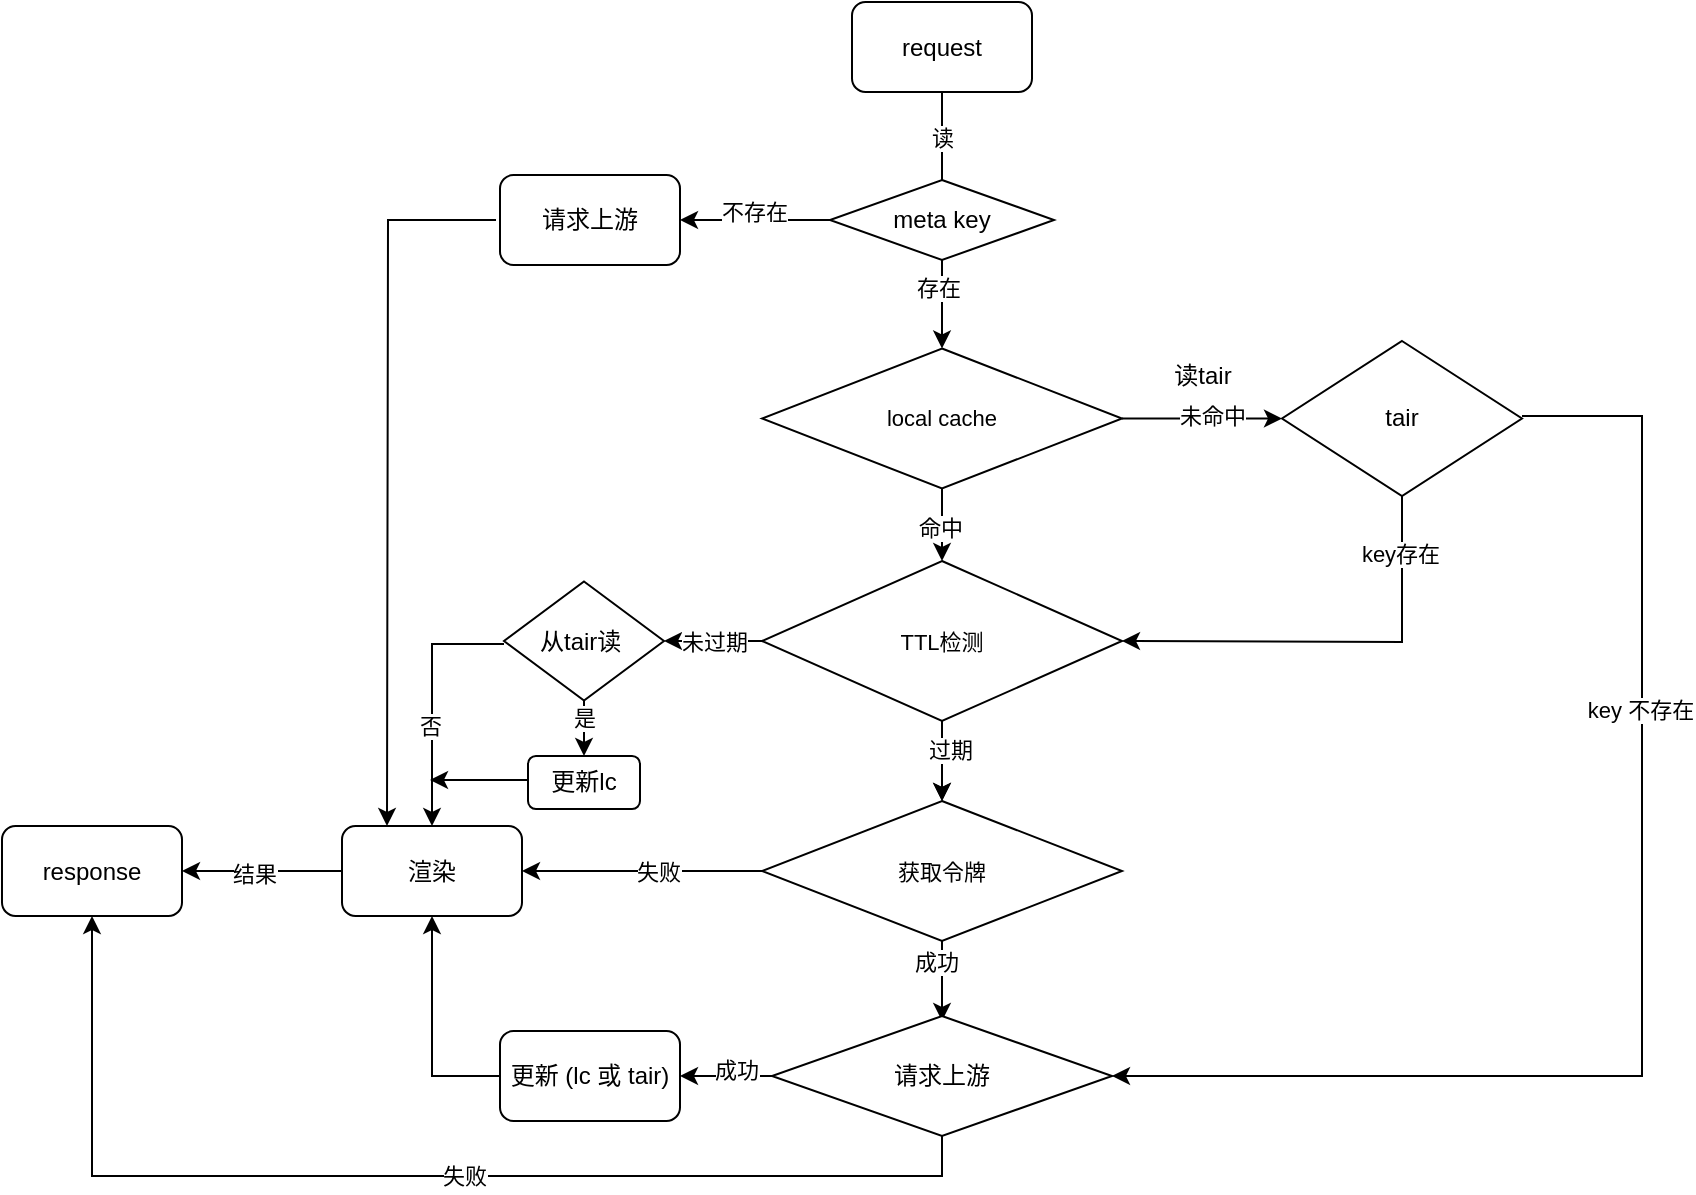 <mxfile version="15.8.6" type="github">
  <diagram id="NvEv5xaT72A0xeevjUX6" name="Page-1">
    <mxGraphModel dx="946" dy="591" grid="0" gridSize="10" guides="1" tooltips="1" connect="1" arrows="1" fold="1" page="0" pageScale="1" pageWidth="827" pageHeight="1169" math="0" shadow="0">
      <root>
        <mxCell id="0" />
        <mxCell id="1" parent="0" />
        <mxCell id="xxYR3Yal_5X2FMV1pGKi-15" value="" style="edgeStyle=orthogonalEdgeStyle;rounded=0;orthogonalLoop=1;jettySize=auto;html=1;" edge="1" parent="1" source="xxYR3Yal_5X2FMV1pGKi-3" target="xxYR3Yal_5X2FMV1pGKi-14">
          <mxGeometry relative="1" as="geometry" />
        </mxCell>
        <mxCell id="xxYR3Yal_5X2FMV1pGKi-20" value="命中" style="edgeLabel;html=1;align=center;verticalAlign=middle;resizable=0;points=[];" vertex="1" connectable="0" parent="xxYR3Yal_5X2FMV1pGKi-15">
          <mxGeometry x="-0.129" y="-1" relative="1" as="geometry">
            <mxPoint as="offset" />
          </mxGeometry>
        </mxCell>
        <mxCell id="xxYR3Yal_5X2FMV1pGKi-43" value="" style="edgeStyle=orthogonalEdgeStyle;rounded=0;orthogonalLoop=1;jettySize=auto;html=1;entryX=0;entryY=0.5;entryDx=0;entryDy=0;" edge="1" parent="1" source="xxYR3Yal_5X2FMV1pGKi-3" target="xxYR3Yal_5X2FMV1pGKi-68">
          <mxGeometry relative="1" as="geometry">
            <mxPoint x="750" y="365" as="targetPoint" />
          </mxGeometry>
        </mxCell>
        <mxCell id="xxYR3Yal_5X2FMV1pGKi-44" value="未命中" style="edgeLabel;html=1;align=center;verticalAlign=middle;resizable=0;points=[];" vertex="1" connectable="0" parent="xxYR3Yal_5X2FMV1pGKi-43">
          <mxGeometry x="0.114" y="3" relative="1" as="geometry">
            <mxPoint y="1" as="offset" />
          </mxGeometry>
        </mxCell>
        <mxCell id="xxYR3Yal_5X2FMV1pGKi-3" value="&lt;span style=&quot;font-size: 11px ; background-color: rgb(255 , 255 , 255)&quot;&gt;local cache&lt;/span&gt;" style="rhombus;whiteSpace=wrap;html=1;" vertex="1" parent="1">
          <mxGeometry x="500" y="336.25" width="180" height="70" as="geometry" />
        </mxCell>
        <mxCell id="xxYR3Yal_5X2FMV1pGKi-70" value="" style="edgeStyle=orthogonalEdgeStyle;rounded=0;orthogonalLoop=1;jettySize=auto;html=1;" edge="1" parent="1" source="xxYR3Yal_5X2FMV1pGKi-5">
          <mxGeometry relative="1" as="geometry">
            <mxPoint x="590" y="286" as="targetPoint" />
          </mxGeometry>
        </mxCell>
        <mxCell id="xxYR3Yal_5X2FMV1pGKi-72" value="读" style="edgeLabel;html=1;align=center;verticalAlign=middle;resizable=0;points=[];" vertex="1" connectable="0" parent="xxYR3Yal_5X2FMV1pGKi-70">
          <mxGeometry x="-0.418" relative="1" as="geometry">
            <mxPoint as="offset" />
          </mxGeometry>
        </mxCell>
        <mxCell id="xxYR3Yal_5X2FMV1pGKi-5" value="request" style="rounded=1;whiteSpace=wrap;html=1;" vertex="1" parent="1">
          <mxGeometry x="545" y="163" width="90" height="45" as="geometry" />
        </mxCell>
        <mxCell id="xxYR3Yal_5X2FMV1pGKi-49" value="" style="edgeStyle=orthogonalEdgeStyle;rounded=0;orthogonalLoop=1;jettySize=auto;html=1;" edge="1" parent="1" source="xxYR3Yal_5X2FMV1pGKi-12" target="xxYR3Yal_5X2FMV1pGKi-48">
          <mxGeometry relative="1" as="geometry" />
        </mxCell>
        <mxCell id="xxYR3Yal_5X2FMV1pGKi-102" value="结果" style="edgeLabel;html=1;align=center;verticalAlign=middle;resizable=0;points=[];" vertex="1" connectable="0" parent="xxYR3Yal_5X2FMV1pGKi-49">
          <mxGeometry x="0.1" y="1" relative="1" as="geometry">
            <mxPoint as="offset" />
          </mxGeometry>
        </mxCell>
        <mxCell id="xxYR3Yal_5X2FMV1pGKi-12" value="渲染" style="rounded=1;whiteSpace=wrap;html=1;" vertex="1" parent="1">
          <mxGeometry x="290" y="575" width="90" height="45" as="geometry" />
        </mxCell>
        <mxCell id="xxYR3Yal_5X2FMV1pGKi-18" value="" style="edgeStyle=orthogonalEdgeStyle;rounded=0;orthogonalLoop=1;jettySize=auto;html=1;" edge="1" parent="1" source="xxYR3Yal_5X2FMV1pGKi-14">
          <mxGeometry relative="1" as="geometry">
            <mxPoint x="590" y="562.5" as="targetPoint" />
          </mxGeometry>
        </mxCell>
        <mxCell id="xxYR3Yal_5X2FMV1pGKi-19" value="是" style="edgeLabel;html=1;align=center;verticalAlign=middle;resizable=0;points=[];" vertex="1" connectable="0" parent="xxYR3Yal_5X2FMV1pGKi-18">
          <mxGeometry x="-0.25" y="2" relative="1" as="geometry">
            <mxPoint as="offset" />
          </mxGeometry>
        </mxCell>
        <mxCell id="xxYR3Yal_5X2FMV1pGKi-21" value="" style="edgeStyle=orthogonalEdgeStyle;rounded=0;orthogonalLoop=1;jettySize=auto;html=1;" edge="1" parent="1" source="xxYR3Yal_5X2FMV1pGKi-14">
          <mxGeometry relative="1" as="geometry">
            <mxPoint x="590" y="562.5" as="targetPoint" />
          </mxGeometry>
        </mxCell>
        <mxCell id="xxYR3Yal_5X2FMV1pGKi-46" value="过期" style="edgeLabel;html=1;align=center;verticalAlign=middle;resizable=0;points=[];" vertex="1" connectable="0" parent="xxYR3Yal_5X2FMV1pGKi-21">
          <mxGeometry x="-0.32" y="4" relative="1" as="geometry">
            <mxPoint as="offset" />
          </mxGeometry>
        </mxCell>
        <mxCell id="xxYR3Yal_5X2FMV1pGKi-104" value="" style="edgeStyle=orthogonalEdgeStyle;rounded=0;orthogonalLoop=1;jettySize=auto;html=1;" edge="1" parent="1" source="xxYR3Yal_5X2FMV1pGKi-14">
          <mxGeometry relative="1" as="geometry">
            <mxPoint x="451" y="482.5" as="targetPoint" />
          </mxGeometry>
        </mxCell>
        <mxCell id="xxYR3Yal_5X2FMV1pGKi-113" value="未过期" style="edgeLabel;html=1;align=center;verticalAlign=middle;resizable=0;points=[];" vertex="1" connectable="0" parent="xxYR3Yal_5X2FMV1pGKi-104">
          <mxGeometry x="0.02" relative="1" as="geometry">
            <mxPoint as="offset" />
          </mxGeometry>
        </mxCell>
        <mxCell id="xxYR3Yal_5X2FMV1pGKi-14" value="&lt;span style=&quot;font-size: 11px ; background-color: rgb(255 , 255 , 255)&quot;&gt;TTL检测&lt;/span&gt;" style="rhombus;whiteSpace=wrap;html=1;" vertex="1" parent="1">
          <mxGeometry x="500" y="442.5" width="180" height="80" as="geometry" />
        </mxCell>
        <mxCell id="xxYR3Yal_5X2FMV1pGKi-25" value="" style="edgeStyle=orthogonalEdgeStyle;rounded=0;orthogonalLoop=1;jettySize=auto;html=1;" edge="1" parent="1" source="xxYR3Yal_5X2FMV1pGKi-22">
          <mxGeometry relative="1" as="geometry">
            <mxPoint x="590" y="672.5" as="targetPoint" />
          </mxGeometry>
        </mxCell>
        <mxCell id="xxYR3Yal_5X2FMV1pGKi-26" value="成功" style="edgeLabel;html=1;align=center;verticalAlign=middle;resizable=0;points=[];" vertex="1" connectable="0" parent="xxYR3Yal_5X2FMV1pGKi-25">
          <mxGeometry x="-0.5" y="-3" relative="1" as="geometry">
            <mxPoint as="offset" />
          </mxGeometry>
        </mxCell>
        <mxCell id="xxYR3Yal_5X2FMV1pGKi-47" value="" style="edgeStyle=orthogonalEdgeStyle;rounded=0;orthogonalLoop=1;jettySize=auto;html=1;" edge="1" parent="1" source="xxYR3Yal_5X2FMV1pGKi-22" target="xxYR3Yal_5X2FMV1pGKi-12">
          <mxGeometry relative="1" as="geometry" />
        </mxCell>
        <mxCell id="xxYR3Yal_5X2FMV1pGKi-53" value="失败" style="edgeLabel;html=1;align=center;verticalAlign=middle;resizable=0;points=[];" vertex="1" connectable="0" parent="xxYR3Yal_5X2FMV1pGKi-47">
          <mxGeometry x="-0.133" relative="1" as="geometry">
            <mxPoint as="offset" />
          </mxGeometry>
        </mxCell>
        <mxCell id="xxYR3Yal_5X2FMV1pGKi-22" value="&lt;span style=&quot;font-size: 11px ; background-color: rgb(255 , 255 , 255)&quot;&gt;获取令牌&lt;/span&gt;" style="rhombus;whiteSpace=wrap;html=1;" vertex="1" parent="1">
          <mxGeometry x="500" y="562.5" width="180" height="70" as="geometry" />
        </mxCell>
        <mxCell id="xxYR3Yal_5X2FMV1pGKi-48" value="response" style="rounded=1;whiteSpace=wrap;html=1;" vertex="1" parent="1">
          <mxGeometry x="120" y="575" width="90" height="45" as="geometry" />
        </mxCell>
        <mxCell id="xxYR3Yal_5X2FMV1pGKi-50" value="" style="endArrow=classic;html=1;rounded=0;entryX=1;entryY=0.5;entryDx=0;entryDy=0;exitX=0.5;exitY=1;exitDx=0;exitDy=0;" edge="1" parent="1" source="xxYR3Yal_5X2FMV1pGKi-68" target="xxYR3Yal_5X2FMV1pGKi-14">
          <mxGeometry width="50" height="50" relative="1" as="geometry">
            <mxPoint x="840" y="400" as="sourcePoint" />
            <mxPoint x="890" y="350" as="targetPoint" />
            <Array as="points">
              <mxPoint x="820" y="483" />
            </Array>
          </mxGeometry>
        </mxCell>
        <mxCell id="xxYR3Yal_5X2FMV1pGKi-51" value="key存在" style="edgeLabel;html=1;align=center;verticalAlign=middle;resizable=0;points=[];" vertex="1" connectable="0" parent="xxYR3Yal_5X2FMV1pGKi-50">
          <mxGeometry x="-0.726" y="-1" relative="1" as="geometry">
            <mxPoint as="offset" />
          </mxGeometry>
        </mxCell>
        <mxCell id="xxYR3Yal_5X2FMV1pGKi-90" value="" style="edgeStyle=orthogonalEdgeStyle;rounded=0;orthogonalLoop=1;jettySize=auto;html=1;" edge="1" parent="1" source="xxYR3Yal_5X2FMV1pGKi-64" target="xxYR3Yal_5X2FMV1pGKi-89">
          <mxGeometry relative="1" as="geometry" />
        </mxCell>
        <mxCell id="xxYR3Yal_5X2FMV1pGKi-91" value="成功" style="edgeLabel;html=1;align=center;verticalAlign=middle;resizable=0;points=[];" vertex="1" connectable="0" parent="xxYR3Yal_5X2FMV1pGKi-90">
          <mxGeometry x="-0.2" y="-3" relative="1" as="geometry">
            <mxPoint as="offset" />
          </mxGeometry>
        </mxCell>
        <mxCell id="xxYR3Yal_5X2FMV1pGKi-64" value="请求上游" style="rhombus;whiteSpace=wrap;html=1;" vertex="1" parent="1">
          <mxGeometry x="505" y="670" width="170" height="60" as="geometry" />
        </mxCell>
        <mxCell id="xxYR3Yal_5X2FMV1pGKi-68" value="tair" style="rhombus;whiteSpace=wrap;html=1;" vertex="1" parent="1">
          <mxGeometry x="760" y="332.5" width="120" height="77.5" as="geometry" />
        </mxCell>
        <mxCell id="xxYR3Yal_5X2FMV1pGKi-74" value="读tair" style="text;html=1;align=center;verticalAlign=middle;resizable=0;points=[];autosize=1;strokeColor=none;fillColor=none;" vertex="1" parent="1">
          <mxGeometry x="700" y="340" width="40" height="20" as="geometry" />
        </mxCell>
        <mxCell id="xxYR3Yal_5X2FMV1pGKi-81" value="" style="endArrow=classic;html=1;rounded=0;entryX=1;entryY=0.5;entryDx=0;entryDy=0;" edge="1" parent="1" target="xxYR3Yal_5X2FMV1pGKi-64">
          <mxGeometry width="50" height="50" relative="1" as="geometry">
            <mxPoint x="880" y="370" as="sourcePoint" />
            <mxPoint x="730" y="700" as="targetPoint" />
            <Array as="points">
              <mxPoint x="940" y="370" />
              <mxPoint x="940" y="700" />
            </Array>
          </mxGeometry>
        </mxCell>
        <mxCell id="xxYR3Yal_5X2FMV1pGKi-82" value="key 不存在" style="edgeLabel;html=1;align=center;verticalAlign=middle;resizable=0;points=[];" vertex="1" connectable="0" parent="xxYR3Yal_5X2FMV1pGKi-81">
          <mxGeometry x="-0.368" y="-1" relative="1" as="geometry">
            <mxPoint as="offset" />
          </mxGeometry>
        </mxCell>
        <mxCell id="xxYR3Yal_5X2FMV1pGKi-89" value="更新 (lc 或 tair)" style="rounded=1;whiteSpace=wrap;html=1;" vertex="1" parent="1">
          <mxGeometry x="369" y="677.5" width="90" height="45" as="geometry" />
        </mxCell>
        <mxCell id="xxYR3Yal_5X2FMV1pGKi-94" value="" style="endArrow=classic;html=1;rounded=0;entryX=0.5;entryY=1;entryDx=0;entryDy=0;exitX=0;exitY=0.5;exitDx=0;exitDy=0;" edge="1" parent="1" source="xxYR3Yal_5X2FMV1pGKi-89" target="xxYR3Yal_5X2FMV1pGKi-12">
          <mxGeometry width="50" height="50" relative="1" as="geometry">
            <mxPoint x="350" y="700" as="sourcePoint" />
            <mxPoint x="400" y="650" as="targetPoint" />
            <Array as="points">
              <mxPoint x="335" y="700" />
            </Array>
          </mxGeometry>
        </mxCell>
        <mxCell id="xxYR3Yal_5X2FMV1pGKi-95" value="" style="endArrow=classic;html=1;rounded=0;entryX=0.5;entryY=1;entryDx=0;entryDy=0;" edge="1" parent="1" target="xxYR3Yal_5X2FMV1pGKi-48">
          <mxGeometry width="50" height="50" relative="1" as="geometry">
            <mxPoint x="590" y="730" as="sourcePoint" />
            <mxPoint x="640" y="680" as="targetPoint" />
            <Array as="points">
              <mxPoint x="590" y="750" />
              <mxPoint x="165" y="750" />
            </Array>
          </mxGeometry>
        </mxCell>
        <mxCell id="xxYR3Yal_5X2FMV1pGKi-96" value="失败" style="edgeLabel;html=1;align=center;verticalAlign=middle;resizable=0;points=[];" vertex="1" connectable="0" parent="xxYR3Yal_5X2FMV1pGKi-95">
          <mxGeometry x="-0.099" relative="1" as="geometry">
            <mxPoint as="offset" />
          </mxGeometry>
        </mxCell>
        <mxCell id="xxYR3Yal_5X2FMV1pGKi-109" value="" style="edgeStyle=orthogonalEdgeStyle;rounded=0;orthogonalLoop=1;jettySize=auto;html=1;" edge="1" parent="1" source="xxYR3Yal_5X2FMV1pGKi-105" target="xxYR3Yal_5X2FMV1pGKi-108">
          <mxGeometry relative="1" as="geometry" />
        </mxCell>
        <mxCell id="xxYR3Yal_5X2FMV1pGKi-112" value="是" style="edgeLabel;html=1;align=center;verticalAlign=middle;resizable=0;points=[];" vertex="1" connectable="0" parent="xxYR3Yal_5X2FMV1pGKi-109">
          <mxGeometry x="0.274" relative="1" as="geometry">
            <mxPoint as="offset" />
          </mxGeometry>
        </mxCell>
        <mxCell id="xxYR3Yal_5X2FMV1pGKi-105" value="从tair读&amp;nbsp;" style="rhombus;whiteSpace=wrap;html=1;" vertex="1" parent="1">
          <mxGeometry x="371" y="452.75" width="80" height="59.5" as="geometry" />
        </mxCell>
        <mxCell id="xxYR3Yal_5X2FMV1pGKi-106" value="" style="endArrow=classic;html=1;rounded=0;entryX=0.5;entryY=0;entryDx=0;entryDy=0;" edge="1" parent="1" target="xxYR3Yal_5X2FMV1pGKi-12">
          <mxGeometry width="50" height="50" relative="1" as="geometry">
            <mxPoint x="371" y="484" as="sourcePoint" />
            <mxPoint x="421" y="434" as="targetPoint" />
            <Array as="points">
              <mxPoint x="335" y="484" />
            </Array>
          </mxGeometry>
        </mxCell>
        <mxCell id="xxYR3Yal_5X2FMV1pGKi-107" value="否" style="edgeLabel;html=1;align=center;verticalAlign=middle;resizable=0;points=[];" vertex="1" connectable="0" parent="xxYR3Yal_5X2FMV1pGKi-106">
          <mxGeometry x="0.213" y="-1" relative="1" as="geometry">
            <mxPoint as="offset" />
          </mxGeometry>
        </mxCell>
        <mxCell id="xxYR3Yal_5X2FMV1pGKi-108" value="更新lc" style="rounded=1;whiteSpace=wrap;html=1;" vertex="1" parent="1">
          <mxGeometry x="383" y="540" width="56" height="26.5" as="geometry" />
        </mxCell>
        <mxCell id="xxYR3Yal_5X2FMV1pGKi-110" value="" style="endArrow=classic;html=1;rounded=0;" edge="1" parent="1">
          <mxGeometry width="50" height="50" relative="1" as="geometry">
            <mxPoint x="383" y="552" as="sourcePoint" />
            <mxPoint x="334" y="552" as="targetPoint" />
          </mxGeometry>
        </mxCell>
        <mxCell id="xxYR3Yal_5X2FMV1pGKi-118" value="" style="edgeStyle=orthogonalEdgeStyle;rounded=0;orthogonalLoop=1;jettySize=auto;html=1;" edge="1" parent="1" source="xxYR3Yal_5X2FMV1pGKi-114" target="xxYR3Yal_5X2FMV1pGKi-116">
          <mxGeometry relative="1" as="geometry" />
        </mxCell>
        <mxCell id="xxYR3Yal_5X2FMV1pGKi-119" value="不存在" style="edgeLabel;html=1;align=center;verticalAlign=middle;resizable=0;points=[];" vertex="1" connectable="0" parent="xxYR3Yal_5X2FMV1pGKi-118">
          <mxGeometry x="0.023" y="-4" relative="1" as="geometry">
            <mxPoint as="offset" />
          </mxGeometry>
        </mxCell>
        <mxCell id="xxYR3Yal_5X2FMV1pGKi-120" value="" style="edgeStyle=orthogonalEdgeStyle;rounded=0;orthogonalLoop=1;jettySize=auto;html=1;" edge="1" parent="1" source="xxYR3Yal_5X2FMV1pGKi-114" target="xxYR3Yal_5X2FMV1pGKi-3">
          <mxGeometry relative="1" as="geometry" />
        </mxCell>
        <mxCell id="xxYR3Yal_5X2FMV1pGKi-121" value="存在" style="edgeLabel;html=1;align=center;verticalAlign=middle;resizable=0;points=[];" vertex="1" connectable="0" parent="xxYR3Yal_5X2FMV1pGKi-120">
          <mxGeometry x="-0.367" y="-2" relative="1" as="geometry">
            <mxPoint as="offset" />
          </mxGeometry>
        </mxCell>
        <mxCell id="xxYR3Yal_5X2FMV1pGKi-114" value="meta key" style="rhombus;whiteSpace=wrap;html=1;" vertex="1" parent="1">
          <mxGeometry x="534" y="252" width="112" height="40" as="geometry" />
        </mxCell>
        <mxCell id="xxYR3Yal_5X2FMV1pGKi-116" value="请求上游" style="rounded=1;whiteSpace=wrap;html=1;" vertex="1" parent="1">
          <mxGeometry x="369" y="249.5" width="90" height="45" as="geometry" />
        </mxCell>
        <mxCell id="xxYR3Yal_5X2FMV1pGKi-117" value="" style="endArrow=classic;html=1;rounded=0;entryX=0.25;entryY=0;entryDx=0;entryDy=0;" edge="1" parent="1" target="xxYR3Yal_5X2FMV1pGKi-12">
          <mxGeometry width="50" height="50" relative="1" as="geometry">
            <mxPoint x="367" y="272" as="sourcePoint" />
            <mxPoint x="300" y="272" as="targetPoint" />
            <Array as="points">
              <mxPoint x="313" y="272" />
            </Array>
          </mxGeometry>
        </mxCell>
      </root>
    </mxGraphModel>
  </diagram>
</mxfile>
